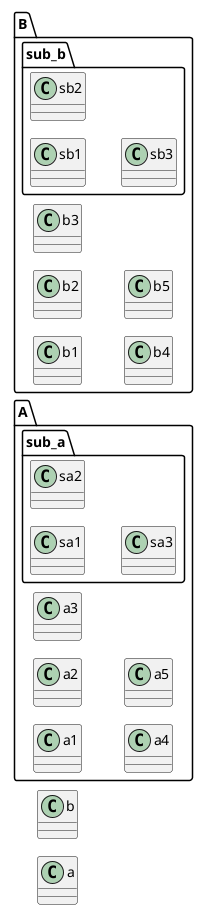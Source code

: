 @startuml
!pragma layout smetana
left to right direction
class a
class b
package A {
  class a1
  class a2
  class a3
  class a4
  class a5
  package sub_a {
   class sa1
   class sa2
   class sa3
  }
}
  
package B {
  class b1
  class b2
  class b3
  class b4
  class b5
  package sub_b {
   class sb1
   class sb2
   class sb3
  }
}
@enduml
